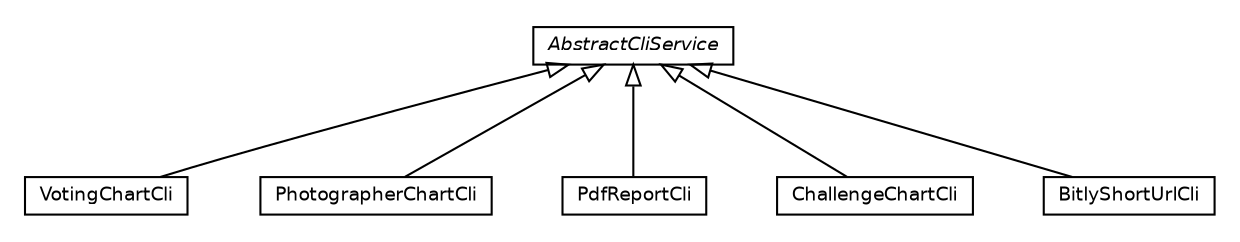 #!/usr/local/bin/dot
#
# Class diagram 
# Generated by UmlGraph version 4.6 (http://www.spinellis.gr/sw/umlgraph)
#

digraph G {
	edge [fontname="Helvetica",fontsize=10,labelfontname="Helvetica",labelfontsize=10];
	node [fontname="Helvetica",fontsize=10,shape=plaintext];
	// net.chrissearle.flickrvote.service.cli.VotingChartCli
	c0 [label=<<table border="0" cellborder="1" cellspacing="0" cellpadding="2" port="p" href="./VotingChartCli.html">
		<tr><td><table border="0" cellspacing="0" cellpadding="1">
			<tr><td> VotingChartCli </td></tr>
		</table></td></tr>
		</table>>, fontname="Helvetica", fontcolor="black", fontsize=9.0];
	// net.chrissearle.flickrvote.service.cli.PhotographerChartCli
	c1 [label=<<table border="0" cellborder="1" cellspacing="0" cellpadding="2" port="p" href="./PhotographerChartCli.html">
		<tr><td><table border="0" cellspacing="0" cellpadding="1">
			<tr><td> PhotographerChartCli </td></tr>
		</table></td></tr>
		</table>>, fontname="Helvetica", fontcolor="black", fontsize=9.0];
	// net.chrissearle.flickrvote.service.cli.PdfReportCli
	c2 [label=<<table border="0" cellborder="1" cellspacing="0" cellpadding="2" port="p" href="./PdfReportCli.html">
		<tr><td><table border="0" cellspacing="0" cellpadding="1">
			<tr><td> PdfReportCli </td></tr>
		</table></td></tr>
		</table>>, fontname="Helvetica", fontcolor="black", fontsize=9.0];
	// net.chrissearle.flickrvote.service.cli.ChallengeChartCli
	c3 [label=<<table border="0" cellborder="1" cellspacing="0" cellpadding="2" port="p" href="./ChallengeChartCli.html">
		<tr><td><table border="0" cellspacing="0" cellpadding="1">
			<tr><td> ChallengeChartCli </td></tr>
		</table></td></tr>
		</table>>, fontname="Helvetica", fontcolor="black", fontsize=9.0];
	// net.chrissearle.flickrvote.service.cli.BitlyShortUrlCli
	c4 [label=<<table border="0" cellborder="1" cellspacing="0" cellpadding="2" port="p" href="./BitlyShortUrlCli.html">
		<tr><td><table border="0" cellspacing="0" cellpadding="1">
			<tr><td> BitlyShortUrlCli </td></tr>
		</table></td></tr>
		</table>>, fontname="Helvetica", fontcolor="black", fontsize=9.0];
	// net.chrissearle.flickrvote.service.cli.AbstractCliService
	c5 [label=<<table border="0" cellborder="1" cellspacing="0" cellpadding="2" port="p" href="./AbstractCliService.html">
		<tr><td><table border="0" cellspacing="0" cellpadding="1">
			<tr><td><font face="Helvetica-Oblique"> AbstractCliService </font></td></tr>
		</table></td></tr>
		</table>>, fontname="Helvetica", fontcolor="black", fontsize=9.0];
	//net.chrissearle.flickrvote.service.cli.VotingChartCli extends net.chrissearle.flickrvote.service.cli.AbstractCliService
	c5:p -> c0:p [dir=back,arrowtail=empty];
	//net.chrissearle.flickrvote.service.cli.PhotographerChartCli extends net.chrissearle.flickrvote.service.cli.AbstractCliService
	c5:p -> c1:p [dir=back,arrowtail=empty];
	//net.chrissearle.flickrvote.service.cli.PdfReportCli extends net.chrissearle.flickrvote.service.cli.AbstractCliService
	c5:p -> c2:p [dir=back,arrowtail=empty];
	//net.chrissearle.flickrvote.service.cli.ChallengeChartCli extends net.chrissearle.flickrvote.service.cli.AbstractCliService
	c5:p -> c3:p [dir=back,arrowtail=empty];
	//net.chrissearle.flickrvote.service.cli.BitlyShortUrlCli extends net.chrissearle.flickrvote.service.cli.AbstractCliService
	c5:p -> c4:p [dir=back,arrowtail=empty];
}

